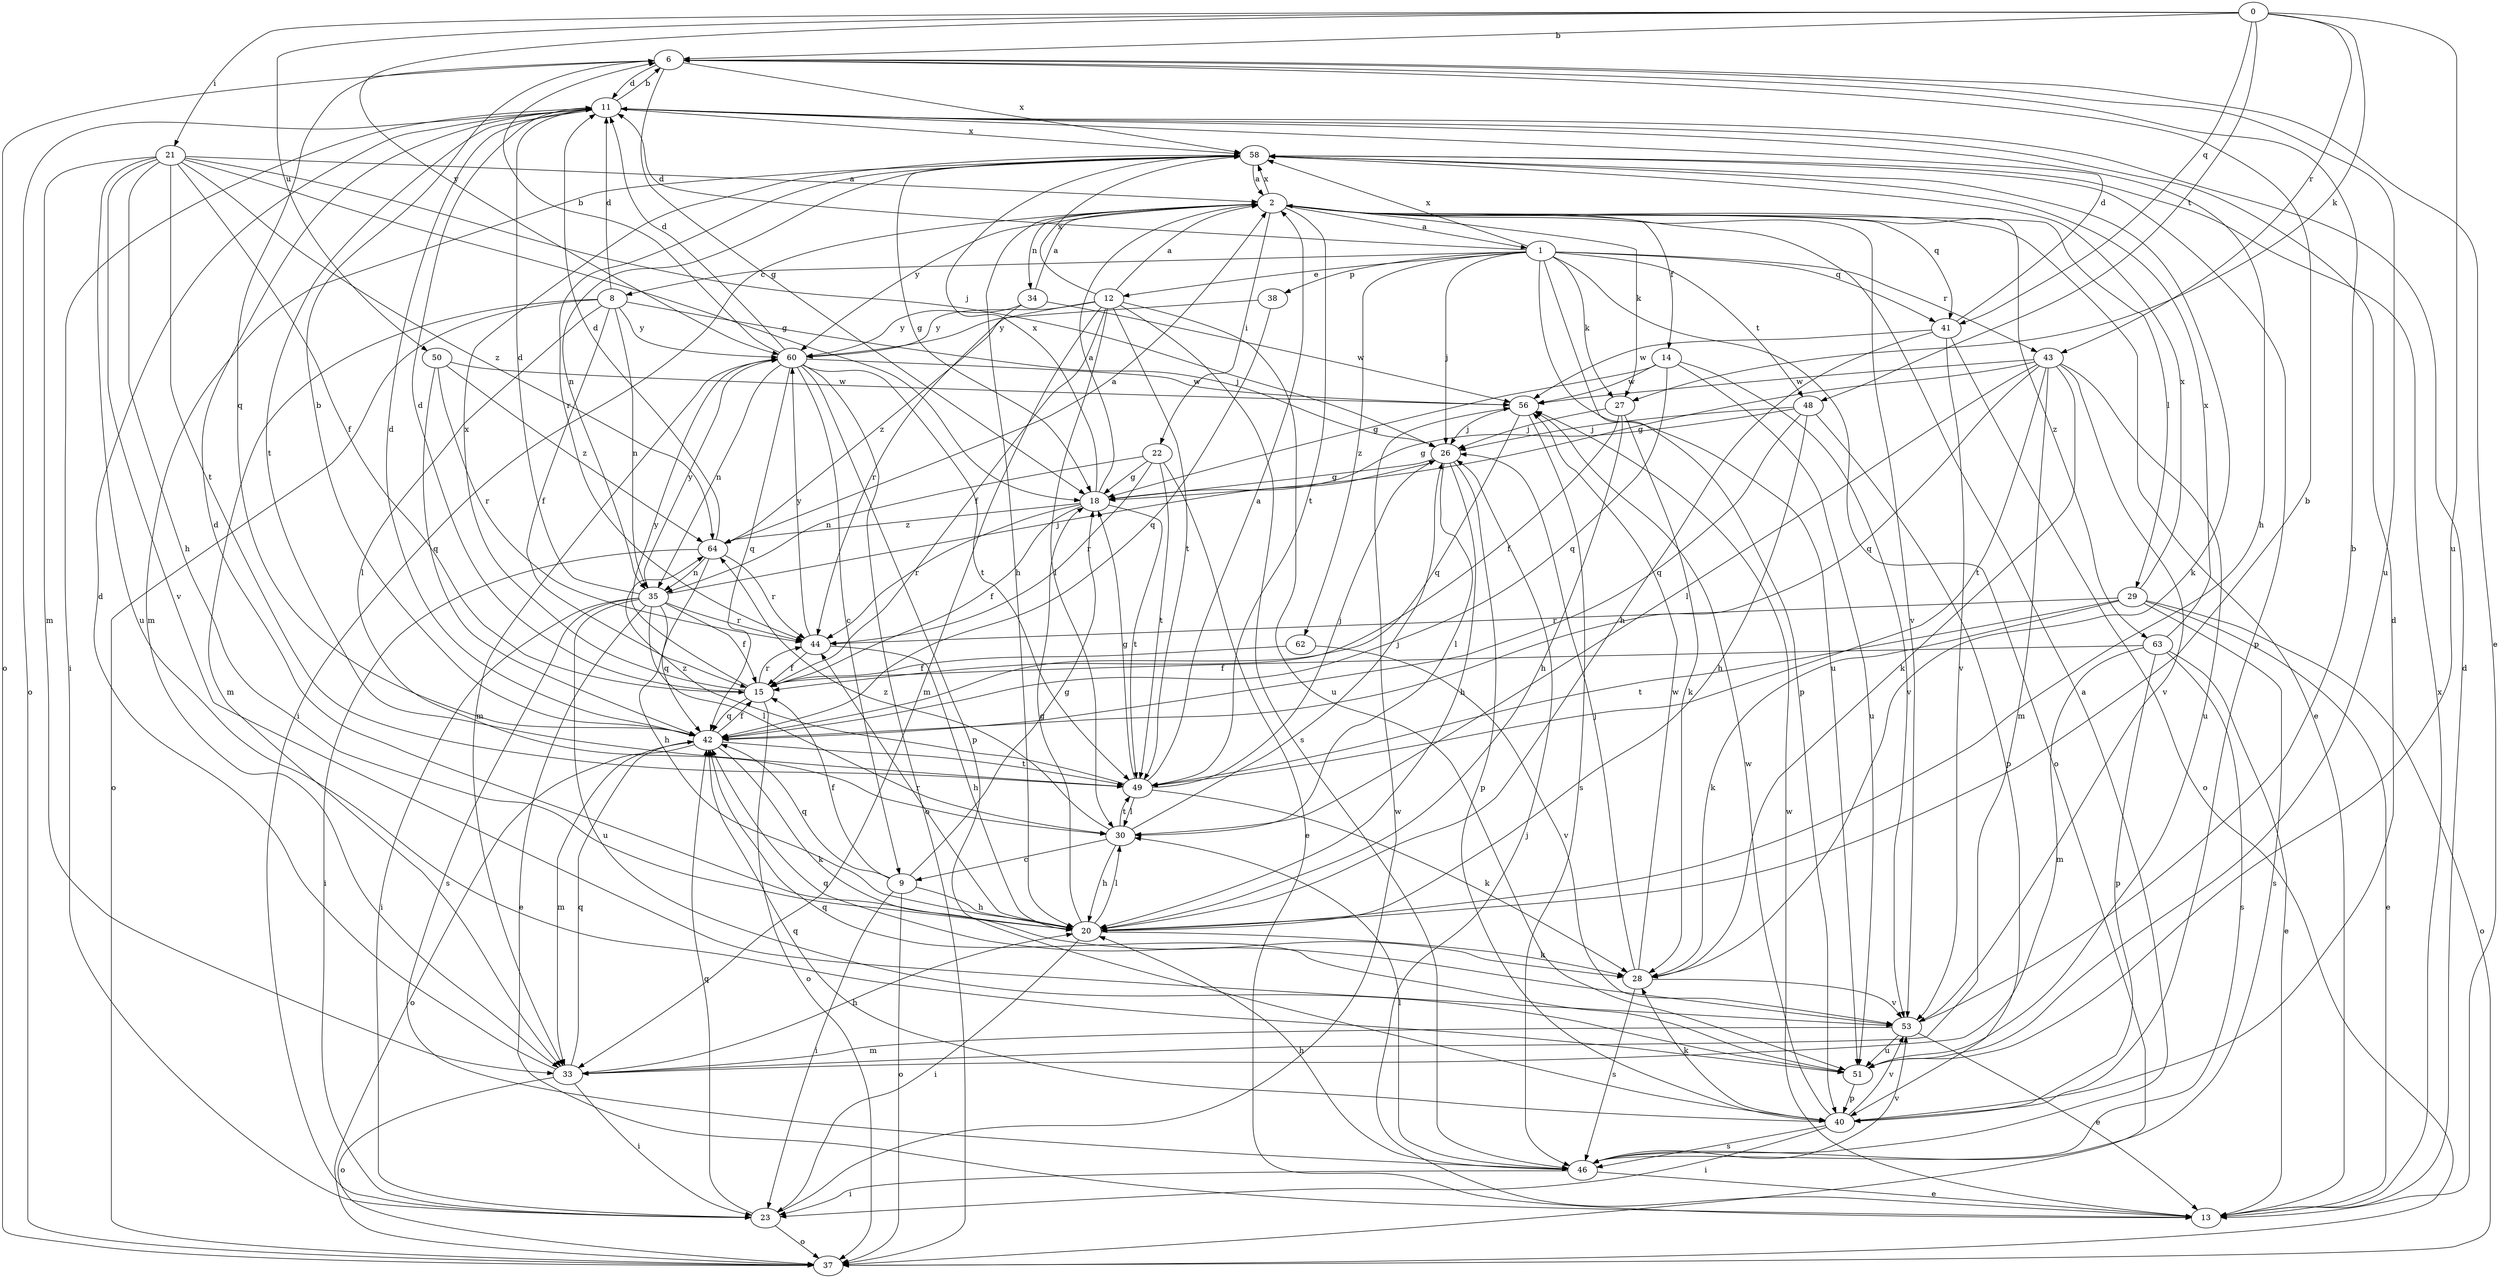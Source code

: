 strict digraph  {
0;
1;
2;
6;
8;
9;
11;
12;
13;
14;
15;
18;
20;
21;
22;
23;
26;
27;
28;
29;
30;
33;
34;
35;
37;
38;
40;
41;
42;
43;
44;
46;
48;
49;
50;
51;
53;
56;
58;
60;
62;
63;
64;
0 -> 6  [label=b];
0 -> 21  [label=i];
0 -> 27  [label=k];
0 -> 41  [label=q];
0 -> 43  [label=r];
0 -> 48  [label=t];
0 -> 50  [label=u];
0 -> 51  [label=u];
0 -> 60  [label=y];
1 -> 8  [label=c];
1 -> 11  [label=d];
1 -> 12  [label=e];
1 -> 26  [label=j];
1 -> 27  [label=k];
1 -> 37  [label=o];
1 -> 38  [label=p];
1 -> 40  [label=p];
1 -> 41  [label=q];
1 -> 43  [label=r];
1 -> 48  [label=t];
1 -> 51  [label=u];
1 -> 58  [label=x];
1 -> 62  [label=z];
2 -> 1  [label=a];
2 -> 13  [label=e];
2 -> 14  [label=f];
2 -> 20  [label=h];
2 -> 22  [label=i];
2 -> 23  [label=i];
2 -> 27  [label=k];
2 -> 29  [label=l];
2 -> 34  [label=n];
2 -> 41  [label=q];
2 -> 49  [label=t];
2 -> 53  [label=v];
2 -> 58  [label=x];
2 -> 60  [label=y];
2 -> 63  [label=z];
6 -> 11  [label=d];
6 -> 13  [label=e];
6 -> 18  [label=g];
6 -> 37  [label=o];
6 -> 42  [label=q];
6 -> 51  [label=u];
6 -> 58  [label=x];
8 -> 11  [label=d];
8 -> 15  [label=f];
8 -> 26  [label=j];
8 -> 30  [label=l];
8 -> 33  [label=m];
8 -> 35  [label=n];
8 -> 37  [label=o];
8 -> 60  [label=y];
9 -> 15  [label=f];
9 -> 18  [label=g];
9 -> 20  [label=h];
9 -> 23  [label=i];
9 -> 37  [label=o];
9 -> 42  [label=q];
11 -> 6  [label=b];
11 -> 20  [label=h];
11 -> 23  [label=i];
11 -> 37  [label=o];
11 -> 49  [label=t];
11 -> 58  [label=x];
12 -> 2  [label=a];
12 -> 15  [label=f];
12 -> 30  [label=l];
12 -> 33  [label=m];
12 -> 46  [label=s];
12 -> 49  [label=t];
12 -> 51  [label=u];
12 -> 58  [label=x];
12 -> 60  [label=y];
12 -> 64  [label=z];
13 -> 11  [label=d];
13 -> 26  [label=j];
13 -> 56  [label=w];
13 -> 58  [label=x];
14 -> 18  [label=g];
14 -> 42  [label=q];
14 -> 51  [label=u];
14 -> 53  [label=v];
14 -> 56  [label=w];
15 -> 11  [label=d];
15 -> 37  [label=o];
15 -> 42  [label=q];
15 -> 44  [label=r];
15 -> 58  [label=x];
15 -> 60  [label=y];
18 -> 2  [label=a];
18 -> 15  [label=f];
18 -> 44  [label=r];
18 -> 49  [label=t];
18 -> 58  [label=x];
18 -> 64  [label=z];
20 -> 6  [label=b];
20 -> 11  [label=d];
20 -> 18  [label=g];
20 -> 23  [label=i];
20 -> 28  [label=k];
20 -> 30  [label=l];
20 -> 44  [label=r];
21 -> 2  [label=a];
21 -> 15  [label=f];
21 -> 18  [label=g];
21 -> 20  [label=h];
21 -> 26  [label=j];
21 -> 33  [label=m];
21 -> 49  [label=t];
21 -> 51  [label=u];
21 -> 53  [label=v];
21 -> 64  [label=z];
22 -> 13  [label=e];
22 -> 18  [label=g];
22 -> 35  [label=n];
22 -> 44  [label=r];
22 -> 49  [label=t];
23 -> 37  [label=o];
23 -> 42  [label=q];
23 -> 56  [label=w];
26 -> 18  [label=g];
26 -> 20  [label=h];
26 -> 30  [label=l];
26 -> 40  [label=p];
27 -> 15  [label=f];
27 -> 20  [label=h];
27 -> 26  [label=j];
27 -> 28  [label=k];
28 -> 26  [label=j];
28 -> 46  [label=s];
28 -> 53  [label=v];
28 -> 56  [label=w];
29 -> 13  [label=e];
29 -> 28  [label=k];
29 -> 37  [label=o];
29 -> 44  [label=r];
29 -> 46  [label=s];
29 -> 49  [label=t];
29 -> 58  [label=x];
30 -> 9  [label=c];
30 -> 20  [label=h];
30 -> 26  [label=j];
30 -> 49  [label=t];
30 -> 64  [label=z];
33 -> 11  [label=d];
33 -> 20  [label=h];
33 -> 23  [label=i];
33 -> 37  [label=o];
33 -> 42  [label=q];
34 -> 2  [label=a];
34 -> 44  [label=r];
34 -> 56  [label=w];
34 -> 60  [label=y];
35 -> 11  [label=d];
35 -> 13  [label=e];
35 -> 15  [label=f];
35 -> 23  [label=i];
35 -> 26  [label=j];
35 -> 30  [label=l];
35 -> 42  [label=q];
35 -> 44  [label=r];
35 -> 46  [label=s];
35 -> 51  [label=u];
35 -> 60  [label=y];
38 -> 42  [label=q];
38 -> 60  [label=y];
40 -> 11  [label=d];
40 -> 23  [label=i];
40 -> 28  [label=k];
40 -> 42  [label=q];
40 -> 46  [label=s];
40 -> 53  [label=v];
40 -> 56  [label=w];
41 -> 11  [label=d];
41 -> 20  [label=h];
41 -> 37  [label=o];
41 -> 53  [label=v];
41 -> 56  [label=w];
42 -> 6  [label=b];
42 -> 11  [label=d];
42 -> 15  [label=f];
42 -> 28  [label=k];
42 -> 33  [label=m];
42 -> 37  [label=o];
42 -> 49  [label=t];
43 -> 18  [label=g];
43 -> 28  [label=k];
43 -> 30  [label=l];
43 -> 33  [label=m];
43 -> 42  [label=q];
43 -> 49  [label=t];
43 -> 51  [label=u];
43 -> 53  [label=v];
43 -> 56  [label=w];
44 -> 15  [label=f];
44 -> 20  [label=h];
44 -> 60  [label=y];
46 -> 2  [label=a];
46 -> 13  [label=e];
46 -> 20  [label=h];
46 -> 23  [label=i];
46 -> 30  [label=l];
46 -> 53  [label=v];
48 -> 18  [label=g];
48 -> 20  [label=h];
48 -> 26  [label=j];
48 -> 40  [label=p];
48 -> 42  [label=q];
49 -> 2  [label=a];
49 -> 18  [label=g];
49 -> 26  [label=j];
49 -> 28  [label=k];
49 -> 30  [label=l];
49 -> 64  [label=z];
50 -> 42  [label=q];
50 -> 44  [label=r];
50 -> 56  [label=w];
50 -> 64  [label=z];
51 -> 40  [label=p];
51 -> 42  [label=q];
53 -> 6  [label=b];
53 -> 13  [label=e];
53 -> 33  [label=m];
53 -> 42  [label=q];
53 -> 51  [label=u];
56 -> 26  [label=j];
56 -> 42  [label=q];
56 -> 46  [label=s];
58 -> 2  [label=a];
58 -> 18  [label=g];
58 -> 28  [label=k];
58 -> 33  [label=m];
58 -> 35  [label=n];
58 -> 40  [label=p];
58 -> 44  [label=r];
60 -> 6  [label=b];
60 -> 9  [label=c];
60 -> 11  [label=d];
60 -> 33  [label=m];
60 -> 35  [label=n];
60 -> 37  [label=o];
60 -> 40  [label=p];
60 -> 42  [label=q];
60 -> 49  [label=t];
60 -> 56  [label=w];
62 -> 15  [label=f];
62 -> 53  [label=v];
63 -> 13  [label=e];
63 -> 15  [label=f];
63 -> 33  [label=m];
63 -> 40  [label=p];
63 -> 46  [label=s];
63 -> 58  [label=x];
64 -> 2  [label=a];
64 -> 11  [label=d];
64 -> 20  [label=h];
64 -> 23  [label=i];
64 -> 35  [label=n];
64 -> 44  [label=r];
}
